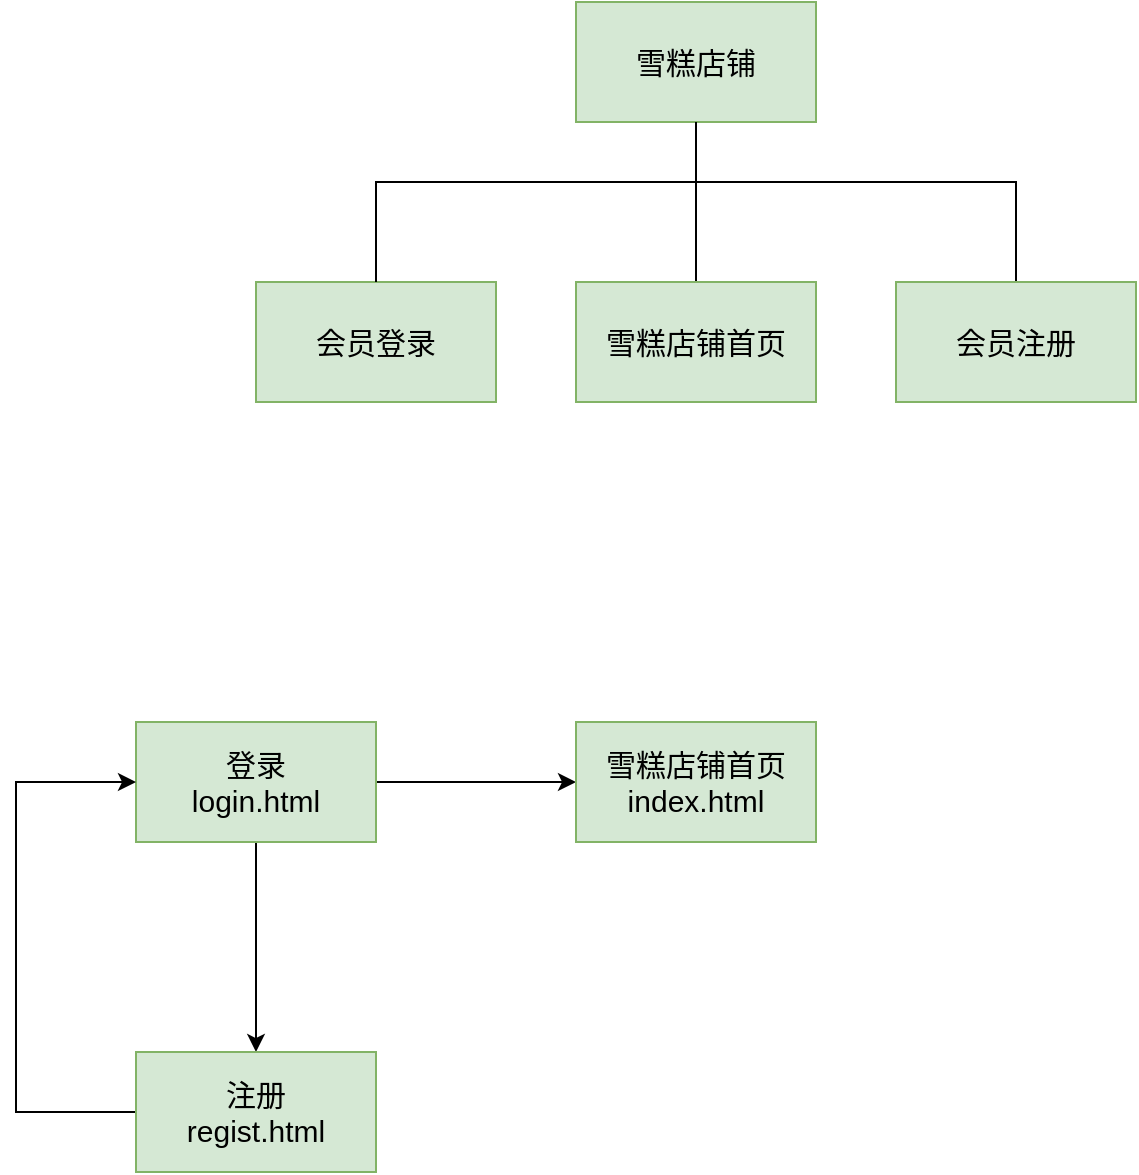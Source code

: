 <mxfile version="19.0.3" type="github">
  <diagram id="L_aKlXi5Ss0681hLugyA" name="第 1 页">
    <mxGraphModel dx="702" dy="529" grid="1" gridSize="10" guides="1" tooltips="1" connect="1" arrows="1" fold="1" page="1" pageScale="1" pageWidth="827" pageHeight="1169" math="0" shadow="0">
      <root>
        <mxCell id="0" />
        <mxCell id="1" parent="0" />
        <mxCell id="Kyu8l-b_ZJ1D1ARl4iH5-7" style="edgeStyle=none;rounded=0;orthogonalLoop=1;jettySize=auto;html=1;exitX=0.5;exitY=1;exitDx=0;exitDy=0;entryX=0.5;entryY=0;entryDx=0;entryDy=0;fontSize=15;endArrow=none;endFill=0;" edge="1" parent="1" source="Kyu8l-b_ZJ1D1ARl4iH5-1" target="Kyu8l-b_ZJ1D1ARl4iH5-4">
          <mxGeometry relative="1" as="geometry" />
        </mxCell>
        <mxCell id="Kyu8l-b_ZJ1D1ARl4iH5-8" style="edgeStyle=none;rounded=0;orthogonalLoop=1;jettySize=auto;html=1;exitX=0.5;exitY=1;exitDx=0;exitDy=0;entryX=0.5;entryY=0;entryDx=0;entryDy=0;fontSize=15;endArrow=none;endFill=0;" edge="1" parent="1" source="Kyu8l-b_ZJ1D1ARl4iH5-1" target="Kyu8l-b_ZJ1D1ARl4iH5-5">
          <mxGeometry relative="1" as="geometry">
            <Array as="points">
              <mxPoint x="380" y="150" />
              <mxPoint x="540" y="150" />
            </Array>
          </mxGeometry>
        </mxCell>
        <mxCell id="Kyu8l-b_ZJ1D1ARl4iH5-1" value="&lt;font style=&quot;font-size: 15px;&quot;&gt;雪糕店铺&lt;/font&gt;" style="rounded=0;whiteSpace=wrap;html=1;fillColor=#d5e8d4;strokeColor=#82b366;" vertex="1" parent="1">
          <mxGeometry x="320" y="60" width="120" height="60" as="geometry" />
        </mxCell>
        <mxCell id="Kyu8l-b_ZJ1D1ARl4iH5-3" value="&lt;font style=&quot;font-size: 15px;&quot;&gt;会员登录&lt;/font&gt;" style="rounded=0;whiteSpace=wrap;html=1;fillColor=#d5e8d4;strokeColor=#82b366;" vertex="1" parent="1">
          <mxGeometry x="160" y="200" width="120" height="60" as="geometry" />
        </mxCell>
        <mxCell id="Kyu8l-b_ZJ1D1ARl4iH5-4" value="&lt;font style=&quot;font-size: 15px;&quot;&gt;雪糕店铺首页&lt;/font&gt;" style="rounded=0;whiteSpace=wrap;html=1;fillColor=#d5e8d4;strokeColor=#82b366;" vertex="1" parent="1">
          <mxGeometry x="320" y="200" width="120" height="60" as="geometry" />
        </mxCell>
        <mxCell id="Kyu8l-b_ZJ1D1ARl4iH5-5" value="&lt;font style=&quot;font-size: 15px;&quot;&gt;会员注册&lt;/font&gt;" style="rounded=0;whiteSpace=wrap;html=1;fillColor=#d5e8d4;strokeColor=#82b366;" vertex="1" parent="1">
          <mxGeometry x="480" y="200" width="120" height="60" as="geometry" />
        </mxCell>
        <mxCell id="Kyu8l-b_ZJ1D1ARl4iH5-6" value="" style="endArrow=none;html=1;rounded=0;fontSize=15;entryX=0.5;entryY=1;entryDx=0;entryDy=0;exitX=0.5;exitY=0;exitDx=0;exitDy=0;" edge="1" parent="1" source="Kyu8l-b_ZJ1D1ARl4iH5-3" target="Kyu8l-b_ZJ1D1ARl4iH5-1">
          <mxGeometry width="50" height="50" relative="1" as="geometry">
            <mxPoint x="240" y="110" as="sourcePoint" />
            <mxPoint x="290" y="60" as="targetPoint" />
            <Array as="points">
              <mxPoint x="220" y="150" />
              <mxPoint x="380" y="150" />
            </Array>
          </mxGeometry>
        </mxCell>
        <mxCell id="Kyu8l-b_ZJ1D1ARl4iH5-11" style="edgeStyle=none;rounded=0;orthogonalLoop=1;jettySize=auto;html=1;exitX=1;exitY=0.5;exitDx=0;exitDy=0;entryX=0;entryY=0.5;entryDx=0;entryDy=0;fontSize=15;endArrow=classic;endFill=1;" edge="1" parent="1" source="Kyu8l-b_ZJ1D1ARl4iH5-9" target="Kyu8l-b_ZJ1D1ARl4iH5-10">
          <mxGeometry relative="1" as="geometry" />
        </mxCell>
        <mxCell id="Kyu8l-b_ZJ1D1ARl4iH5-13" style="edgeStyle=none;rounded=0;orthogonalLoop=1;jettySize=auto;html=1;exitX=0.5;exitY=1;exitDx=0;exitDy=0;fontSize=15;endArrow=classic;endFill=1;" edge="1" parent="1" source="Kyu8l-b_ZJ1D1ARl4iH5-9" target="Kyu8l-b_ZJ1D1ARl4iH5-12">
          <mxGeometry relative="1" as="geometry" />
        </mxCell>
        <mxCell id="Kyu8l-b_ZJ1D1ARl4iH5-9" value="登录&lt;br&gt;login.html" style="rounded=0;whiteSpace=wrap;html=1;fontSize=15;fillColor=#d5e8d4;strokeColor=#82b366;" vertex="1" parent="1">
          <mxGeometry x="100" y="420" width="120" height="60" as="geometry" />
        </mxCell>
        <mxCell id="Kyu8l-b_ZJ1D1ARl4iH5-10" value="雪糕店铺首页&lt;br&gt;index.html" style="rounded=0;whiteSpace=wrap;html=1;fontSize=15;fillColor=#d5e8d4;strokeColor=#82b366;" vertex="1" parent="1">
          <mxGeometry x="320" y="420" width="120" height="60" as="geometry" />
        </mxCell>
        <mxCell id="Kyu8l-b_ZJ1D1ARl4iH5-14" style="edgeStyle=none;rounded=0;orthogonalLoop=1;jettySize=auto;html=1;exitX=0;exitY=0.5;exitDx=0;exitDy=0;entryX=0;entryY=0.5;entryDx=0;entryDy=0;fontSize=15;endArrow=classic;endFill=1;" edge="1" parent="1" source="Kyu8l-b_ZJ1D1ARl4iH5-12" target="Kyu8l-b_ZJ1D1ARl4iH5-9">
          <mxGeometry relative="1" as="geometry">
            <Array as="points">
              <mxPoint x="40" y="615" />
              <mxPoint x="40" y="450" />
            </Array>
          </mxGeometry>
        </mxCell>
        <mxCell id="Kyu8l-b_ZJ1D1ARl4iH5-12" value="注册&lt;br&gt;regist.html" style="rounded=0;whiteSpace=wrap;html=1;fontSize=15;fillColor=#d5e8d4;strokeColor=#82b366;" vertex="1" parent="1">
          <mxGeometry x="100" y="585" width="120" height="60" as="geometry" />
        </mxCell>
      </root>
    </mxGraphModel>
  </diagram>
</mxfile>
